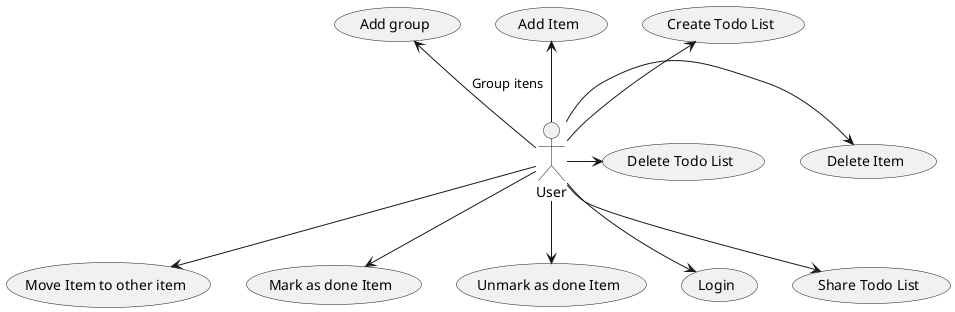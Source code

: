@startuml

User -up-> (Create Todo List)
User -up-> (Add Item)
User -up-> (Add group) : Group itens
User --> (Move Item to other item)
User --> (Mark as done Item)
User --> (Unmark as done Item)

User -> (Delete Item)
User ->(Delete Todo List)

User --> (Login)
User --> (Share Todo List)

@enduml